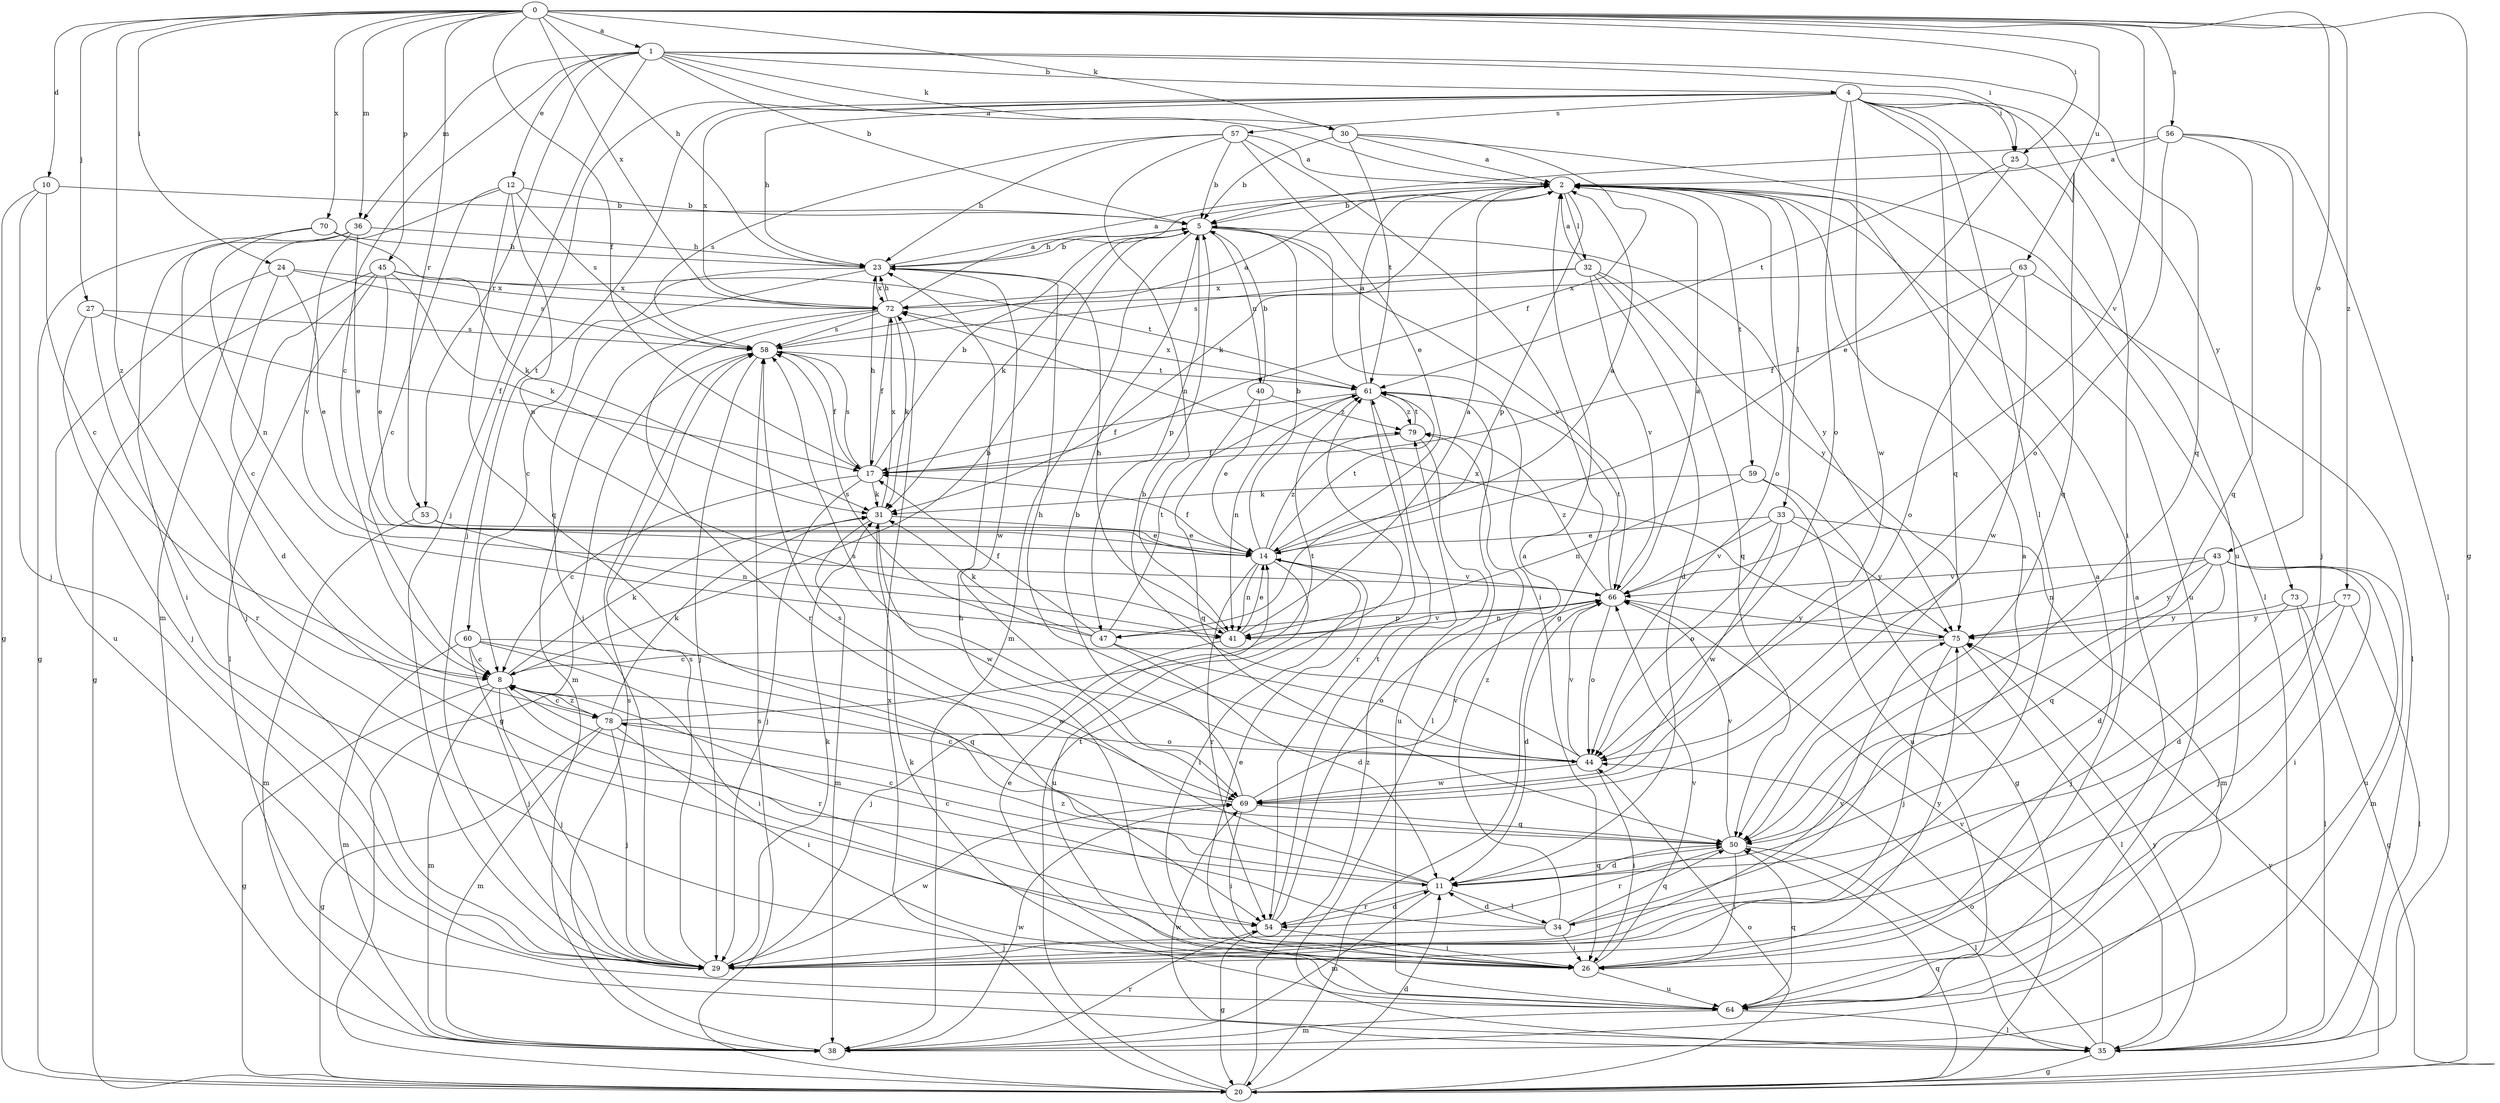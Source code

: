 strict digraph  {
0;
1;
2;
4;
5;
8;
10;
11;
12;
14;
17;
20;
23;
24;
25;
26;
27;
29;
30;
31;
32;
33;
34;
35;
36;
38;
40;
41;
43;
44;
45;
47;
50;
53;
54;
56;
57;
58;
59;
60;
61;
63;
64;
66;
69;
70;
72;
73;
75;
77;
78;
79;
0 -> 1  [label=a];
0 -> 10  [label=d];
0 -> 17  [label=f];
0 -> 20  [label=g];
0 -> 23  [label=h];
0 -> 24  [label=i];
0 -> 25  [label=i];
0 -> 27  [label=j];
0 -> 30  [label=k];
0 -> 36  [label=m];
0 -> 43  [label=o];
0 -> 45  [label=p];
0 -> 53  [label=r];
0 -> 56  [label=s];
0 -> 63  [label=u];
0 -> 66  [label=v];
0 -> 70  [label=x];
0 -> 72  [label=x];
0 -> 77  [label=z];
0 -> 78  [label=z];
1 -> 2  [label=a];
1 -> 4  [label=b];
1 -> 5  [label=b];
1 -> 8  [label=c];
1 -> 12  [label=e];
1 -> 25  [label=i];
1 -> 29  [label=j];
1 -> 30  [label=k];
1 -> 36  [label=m];
1 -> 50  [label=q];
1 -> 53  [label=r];
2 -> 5  [label=b];
2 -> 31  [label=k];
2 -> 32  [label=l];
2 -> 33  [label=l];
2 -> 44  [label=o];
2 -> 47  [label=p];
2 -> 59  [label=t];
2 -> 64  [label=u];
4 -> 23  [label=h];
4 -> 25  [label=i];
4 -> 26  [label=i];
4 -> 29  [label=j];
4 -> 34  [label=l];
4 -> 44  [label=o];
4 -> 50  [label=q];
4 -> 57  [label=s];
4 -> 60  [label=t];
4 -> 64  [label=u];
4 -> 69  [label=w];
4 -> 72  [label=x];
4 -> 73  [label=y];
5 -> 23  [label=h];
5 -> 26  [label=i];
5 -> 31  [label=k];
5 -> 38  [label=m];
5 -> 40  [label=n];
5 -> 47  [label=p];
5 -> 66  [label=v];
5 -> 75  [label=y];
8 -> 5  [label=b];
8 -> 20  [label=g];
8 -> 29  [label=j];
8 -> 31  [label=k];
8 -> 38  [label=m];
8 -> 54  [label=r];
8 -> 78  [label=z];
10 -> 5  [label=b];
10 -> 8  [label=c];
10 -> 20  [label=g];
10 -> 29  [label=j];
11 -> 8  [label=c];
11 -> 34  [label=l];
11 -> 38  [label=m];
11 -> 50  [label=q];
11 -> 54  [label=r];
11 -> 58  [label=s];
11 -> 78  [label=z];
12 -> 5  [label=b];
12 -> 8  [label=c];
12 -> 38  [label=m];
12 -> 41  [label=n];
12 -> 50  [label=q];
12 -> 58  [label=s];
14 -> 2  [label=a];
14 -> 5  [label=b];
14 -> 17  [label=f];
14 -> 26  [label=i];
14 -> 41  [label=n];
14 -> 54  [label=r];
14 -> 61  [label=t];
14 -> 64  [label=u];
14 -> 66  [label=v];
14 -> 79  [label=z];
17 -> 5  [label=b];
17 -> 8  [label=c];
17 -> 23  [label=h];
17 -> 29  [label=j];
17 -> 31  [label=k];
17 -> 58  [label=s];
20 -> 11  [label=d];
20 -> 44  [label=o];
20 -> 50  [label=q];
20 -> 58  [label=s];
20 -> 61  [label=t];
20 -> 72  [label=x];
20 -> 75  [label=y];
20 -> 79  [label=z];
23 -> 2  [label=a];
23 -> 5  [label=b];
23 -> 8  [label=c];
23 -> 29  [label=j];
23 -> 69  [label=w];
23 -> 72  [label=x];
24 -> 8  [label=c];
24 -> 14  [label=e];
24 -> 58  [label=s];
24 -> 64  [label=u];
24 -> 72  [label=x];
25 -> 14  [label=e];
25 -> 50  [label=q];
25 -> 61  [label=t];
26 -> 2  [label=a];
26 -> 14  [label=e];
26 -> 23  [label=h];
26 -> 64  [label=u];
26 -> 66  [label=v];
26 -> 75  [label=y];
27 -> 17  [label=f];
27 -> 29  [label=j];
27 -> 54  [label=r];
27 -> 58  [label=s];
29 -> 31  [label=k];
29 -> 58  [label=s];
29 -> 69  [label=w];
29 -> 75  [label=y];
30 -> 2  [label=a];
30 -> 5  [label=b];
30 -> 17  [label=f];
30 -> 35  [label=l];
30 -> 61  [label=t];
31 -> 14  [label=e];
31 -> 38  [label=m];
31 -> 69  [label=w];
31 -> 72  [label=x];
32 -> 2  [label=a];
32 -> 11  [label=d];
32 -> 50  [label=q];
32 -> 58  [label=s];
32 -> 66  [label=v];
32 -> 72  [label=x];
32 -> 75  [label=y];
33 -> 14  [label=e];
33 -> 38  [label=m];
33 -> 44  [label=o];
33 -> 66  [label=v];
33 -> 69  [label=w];
33 -> 75  [label=y];
34 -> 2  [label=a];
34 -> 8  [label=c];
34 -> 11  [label=d];
34 -> 26  [label=i];
34 -> 29  [label=j];
34 -> 50  [label=q];
34 -> 79  [label=z];
35 -> 20  [label=g];
35 -> 44  [label=o];
35 -> 66  [label=v];
35 -> 69  [label=w];
35 -> 75  [label=y];
36 -> 11  [label=d];
36 -> 14  [label=e];
36 -> 20  [label=g];
36 -> 23  [label=h];
36 -> 66  [label=v];
38 -> 54  [label=r];
38 -> 58  [label=s];
38 -> 69  [label=w];
40 -> 5  [label=b];
40 -> 14  [label=e];
40 -> 50  [label=q];
40 -> 79  [label=z];
41 -> 2  [label=a];
41 -> 14  [label=e];
41 -> 23  [label=h];
41 -> 29  [label=j];
41 -> 66  [label=v];
43 -> 11  [label=d];
43 -> 26  [label=i];
43 -> 38  [label=m];
43 -> 41  [label=n];
43 -> 50  [label=q];
43 -> 64  [label=u];
43 -> 66  [label=v];
43 -> 75  [label=y];
44 -> 5  [label=b];
44 -> 23  [label=h];
44 -> 26  [label=i];
44 -> 58  [label=s];
44 -> 66  [label=v];
44 -> 69  [label=w];
45 -> 14  [label=e];
45 -> 20  [label=g];
45 -> 29  [label=j];
45 -> 31  [label=k];
45 -> 35  [label=l];
45 -> 61  [label=t];
45 -> 72  [label=x];
47 -> 11  [label=d];
47 -> 17  [label=f];
47 -> 31  [label=k];
47 -> 44  [label=o];
47 -> 58  [label=s];
47 -> 61  [label=t];
50 -> 11  [label=d];
50 -> 26  [label=i];
50 -> 35  [label=l];
50 -> 54  [label=r];
50 -> 66  [label=v];
53 -> 14  [label=e];
53 -> 38  [label=m];
53 -> 41  [label=n];
54 -> 2  [label=a];
54 -> 11  [label=d];
54 -> 20  [label=g];
54 -> 26  [label=i];
54 -> 61  [label=t];
56 -> 2  [label=a];
56 -> 5  [label=b];
56 -> 29  [label=j];
56 -> 35  [label=l];
56 -> 44  [label=o];
56 -> 50  [label=q];
57 -> 2  [label=a];
57 -> 5  [label=b];
57 -> 14  [label=e];
57 -> 20  [label=g];
57 -> 23  [label=h];
57 -> 41  [label=n];
57 -> 58  [label=s];
58 -> 2  [label=a];
58 -> 17  [label=f];
58 -> 20  [label=g];
58 -> 29  [label=j];
58 -> 61  [label=t];
59 -> 20  [label=g];
59 -> 31  [label=k];
59 -> 41  [label=n];
59 -> 64  [label=u];
60 -> 8  [label=c];
60 -> 26  [label=i];
60 -> 29  [label=j];
60 -> 38  [label=m];
60 -> 50  [label=q];
60 -> 69  [label=w];
61 -> 2  [label=a];
61 -> 17  [label=f];
61 -> 35  [label=l];
61 -> 41  [label=n];
61 -> 54  [label=r];
61 -> 72  [label=x];
61 -> 79  [label=z];
63 -> 17  [label=f];
63 -> 35  [label=l];
63 -> 44  [label=o];
63 -> 69  [label=w];
63 -> 72  [label=x];
64 -> 2  [label=a];
64 -> 14  [label=e];
64 -> 31  [label=k];
64 -> 35  [label=l];
64 -> 38  [label=m];
64 -> 50  [label=q];
66 -> 2  [label=a];
66 -> 11  [label=d];
66 -> 41  [label=n];
66 -> 44  [label=o];
66 -> 47  [label=p];
66 -> 61  [label=t];
66 -> 75  [label=y];
66 -> 79  [label=z];
69 -> 5  [label=b];
69 -> 8  [label=c];
69 -> 26  [label=i];
69 -> 50  [label=q];
69 -> 66  [label=v];
70 -> 23  [label=h];
70 -> 26  [label=i];
70 -> 31  [label=k];
70 -> 41  [label=n];
72 -> 2  [label=a];
72 -> 17  [label=f];
72 -> 23  [label=h];
72 -> 31  [label=k];
72 -> 38  [label=m];
72 -> 54  [label=r];
72 -> 58  [label=s];
73 -> 20  [label=g];
73 -> 29  [label=j];
73 -> 35  [label=l];
73 -> 75  [label=y];
75 -> 8  [label=c];
75 -> 29  [label=j];
75 -> 35  [label=l];
75 -> 72  [label=x];
77 -> 11  [label=d];
77 -> 29  [label=j];
77 -> 35  [label=l];
77 -> 75  [label=y];
78 -> 8  [label=c];
78 -> 20  [label=g];
78 -> 26  [label=i];
78 -> 29  [label=j];
78 -> 31  [label=k];
78 -> 38  [label=m];
78 -> 44  [label=o];
78 -> 61  [label=t];
79 -> 17  [label=f];
79 -> 61  [label=t];
79 -> 64  [label=u];
}
